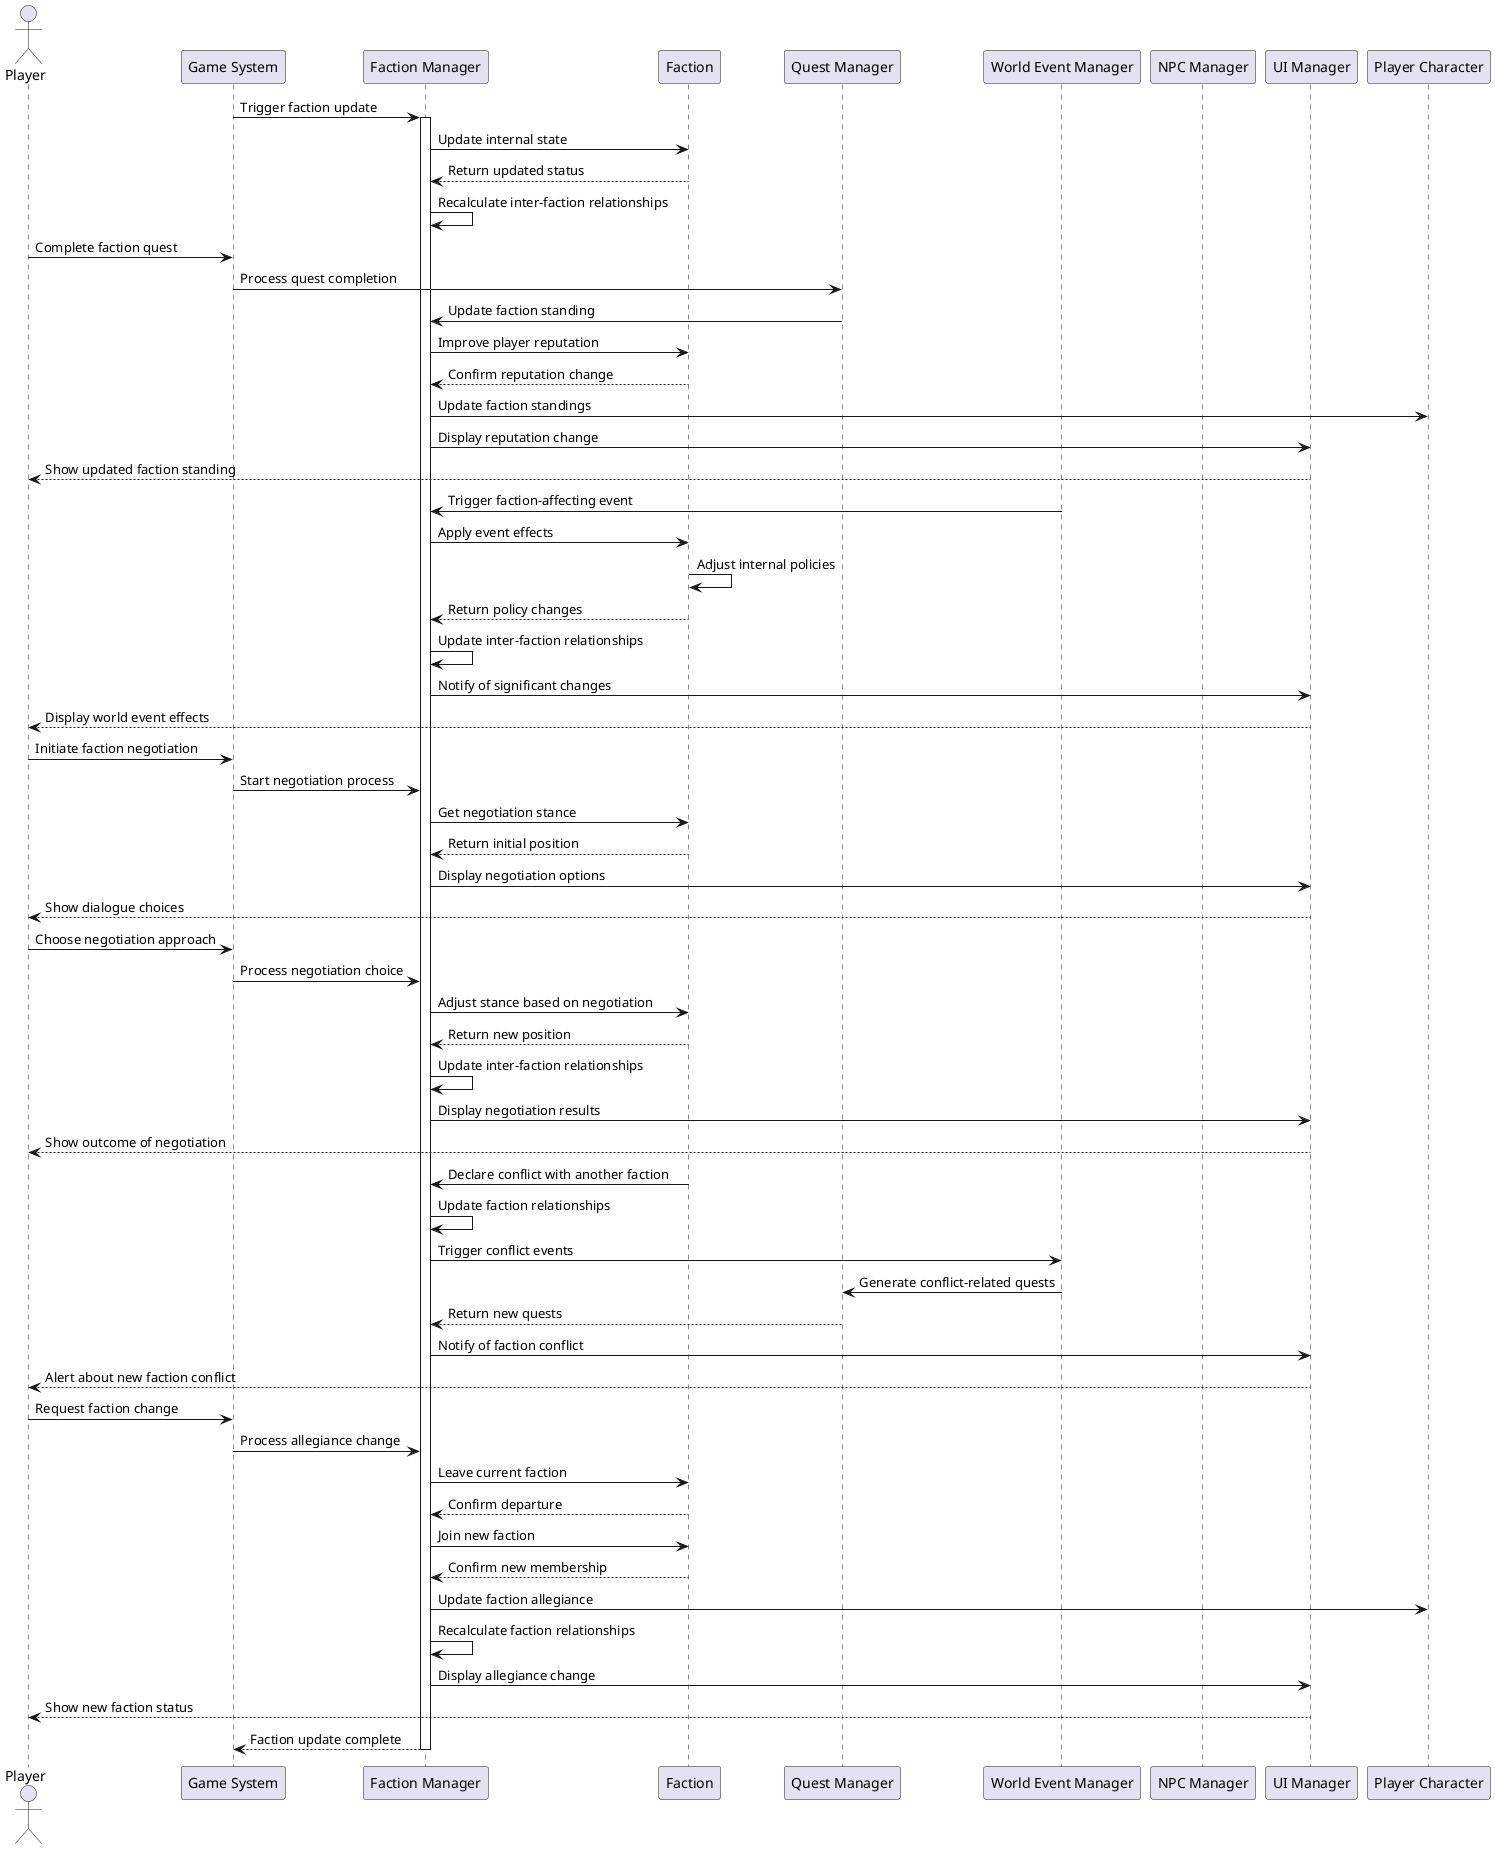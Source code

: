 @startuml
actor Player
participant "Game System" as Game
participant "Faction Manager" as FactionMgr
participant "Faction" as Faction
participant "Quest Manager" as QuestMgr
participant "World Event Manager" as WorldEventMgr
participant "NPC Manager" as NPCMgr
participant "UI Manager" as UIMgr
participant "Player Character" as PlayerChar

' Regular faction update
Game -> FactionMgr: Trigger faction update
activate FactionMgr
FactionMgr -> Faction: Update internal state
Faction --> FactionMgr: Return updated status
FactionMgr -> FactionMgr: Recalculate inter-faction relationships

' Player completing faction quest
Player -> Game: Complete faction quest
Game -> QuestMgr: Process quest completion
QuestMgr -> FactionMgr: Update faction standing
FactionMgr -> Faction: Improve player reputation
Faction --> FactionMgr: Confirm reputation change
FactionMgr -> PlayerChar: Update faction standings
FactionMgr -> UIMgr: Display reputation change
UIMgr --> Player: Show updated faction standing

' World event affecting factions
WorldEventMgr -> FactionMgr: Trigger faction-affecting event
FactionMgr -> Faction: Apply event effects
Faction -> Faction: Adjust internal policies
Faction --> FactionMgr: Return policy changes
FactionMgr -> FactionMgr: Update inter-faction relationships
FactionMgr -> UIMgr: Notify of significant changes
UIMgr --> Player: Display world event effects

' Player negotiating between factions
Player -> Game: Initiate faction negotiation
Game -> FactionMgr: Start negotiation process
FactionMgr -> Faction: Get negotiation stance
Faction --> FactionMgr: Return initial position
FactionMgr -> UIMgr: Display negotiation options
UIMgr --> Player: Show dialogue choices

Player -> Game: Choose negotiation approach
Game -> FactionMgr: Process negotiation choice
FactionMgr -> Faction: Adjust stance based on negotiation
Faction --> FactionMgr: Return new position
FactionMgr -> FactionMgr: Update inter-faction relationships
FactionMgr -> UIMgr: Display negotiation results
UIMgr --> Player: Show outcome of negotiation

' Faction initiating conflict
Faction -> FactionMgr: Declare conflict with another faction
FactionMgr -> FactionMgr: Update faction relationships
FactionMgr -> WorldEventMgr: Trigger conflict events
WorldEventMgr -> QuestMgr: Generate conflict-related quests
QuestMgr --> FactionMgr: Return new quests
FactionMgr -> UIMgr: Notify of faction conflict
UIMgr --> Player: Alert about new faction conflict

' Player changing allegiance
Player -> Game: Request faction change
Game -> FactionMgr: Process allegiance change
FactionMgr -> Faction: Leave current faction
Faction --> FactionMgr: Confirm departure
FactionMgr -> Faction: Join new faction
Faction --> FactionMgr: Confirm new membership
FactionMgr -> PlayerChar: Update faction allegiance
FactionMgr -> FactionMgr: Recalculate faction relationships
FactionMgr -> UIMgr: Display allegiance change
UIMgr --> Player: Show new faction status

FactionMgr --> Game: Faction update complete
deactivate FactionMgr

@enduml
